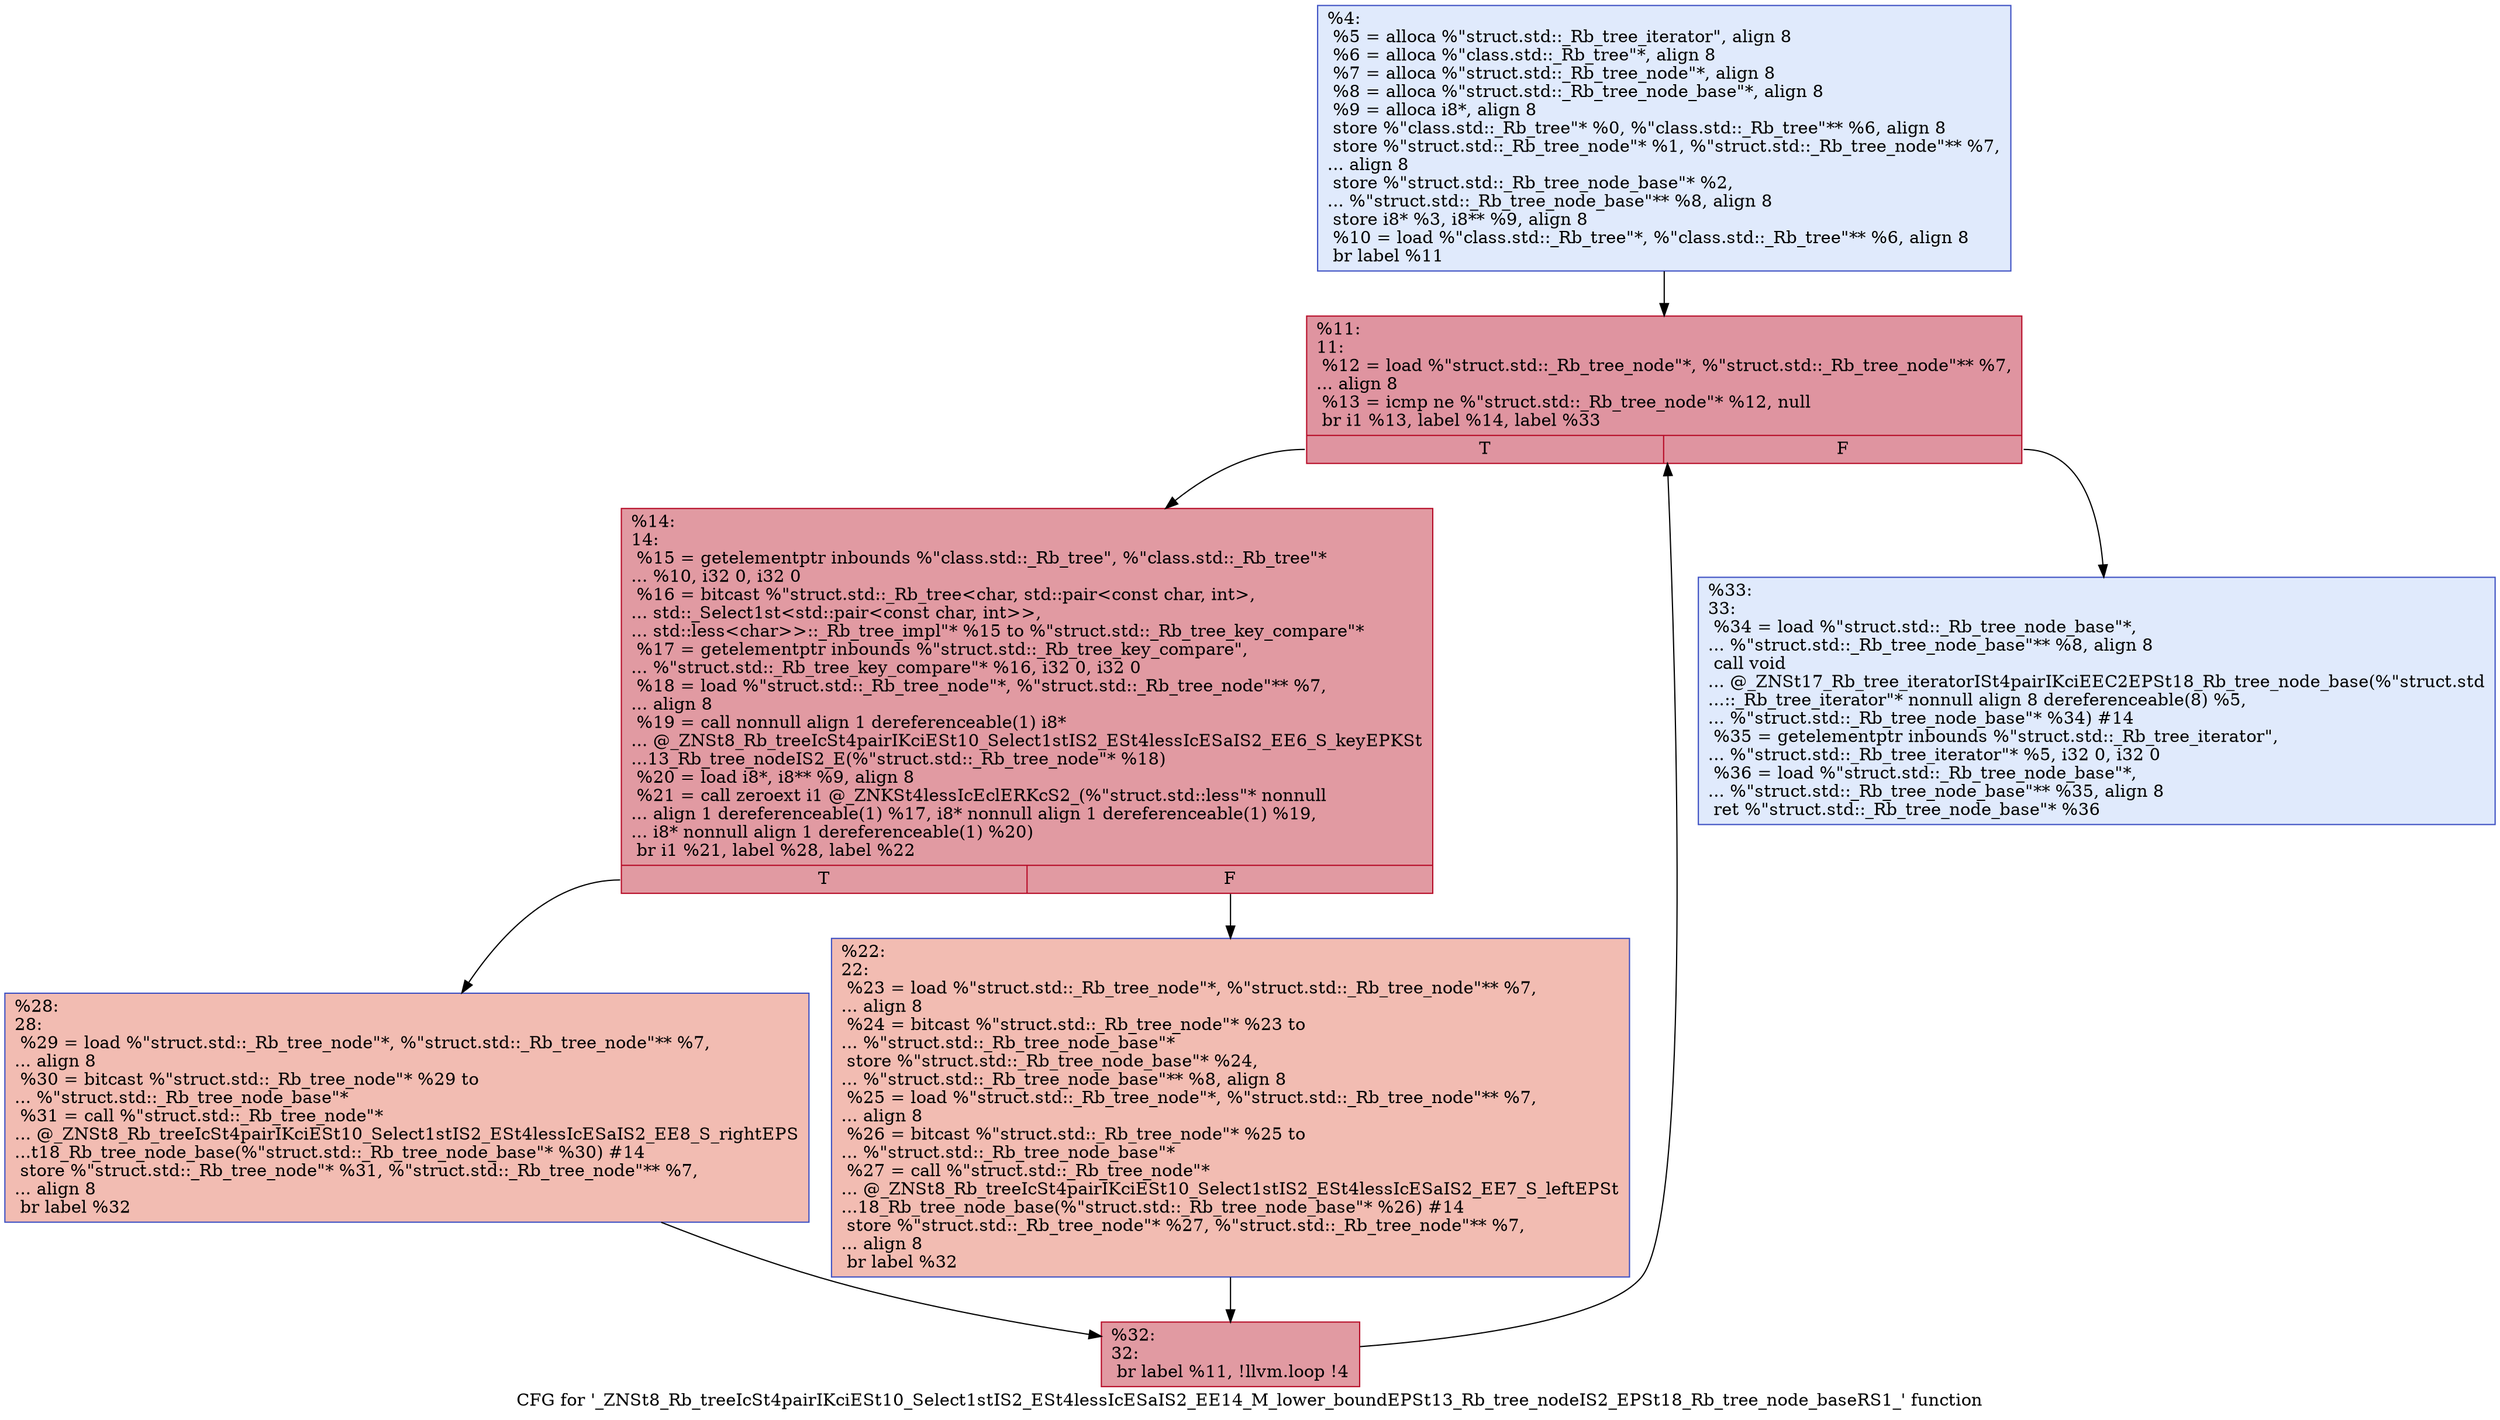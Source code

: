 digraph "CFG for '_ZNSt8_Rb_treeIcSt4pairIKciESt10_Select1stIS2_ESt4lessIcESaIS2_EE14_M_lower_boundEPSt13_Rb_tree_nodeIS2_EPSt18_Rb_tree_node_baseRS1_' function" {
	label="CFG for '_ZNSt8_Rb_treeIcSt4pairIKciESt10_Select1stIS2_ESt4lessIcESaIS2_EE14_M_lower_boundEPSt13_Rb_tree_nodeIS2_EPSt18_Rb_tree_node_baseRS1_' function";

	Node0x557bfd50f290 [shape=record,color="#3d50c3ff", style=filled, fillcolor="#b9d0f970",label="{%4:\l  %5 = alloca %\"struct.std::_Rb_tree_iterator\", align 8\l  %6 = alloca %\"class.std::_Rb_tree\"*, align 8\l  %7 = alloca %\"struct.std::_Rb_tree_node\"*, align 8\l  %8 = alloca %\"struct.std::_Rb_tree_node_base\"*, align 8\l  %9 = alloca i8*, align 8\l  store %\"class.std::_Rb_tree\"* %0, %\"class.std::_Rb_tree\"** %6, align 8\l  store %\"struct.std::_Rb_tree_node\"* %1, %\"struct.std::_Rb_tree_node\"** %7,\l... align 8\l  store %\"struct.std::_Rb_tree_node_base\"* %2,\l... %\"struct.std::_Rb_tree_node_base\"** %8, align 8\l  store i8* %3, i8** %9, align 8\l  %10 = load %\"class.std::_Rb_tree\"*, %\"class.std::_Rb_tree\"** %6, align 8\l  br label %11\l}"];
	Node0x557bfd50f290 -> Node0x557bfd50f2e0;
	Node0x557bfd50f2e0 [shape=record,color="#b70d28ff", style=filled, fillcolor="#b70d2870",label="{%11:\l11:                                               \l  %12 = load %\"struct.std::_Rb_tree_node\"*, %\"struct.std::_Rb_tree_node\"** %7,\l... align 8\l  %13 = icmp ne %\"struct.std::_Rb_tree_node\"* %12, null\l  br i1 %13, label %14, label %33\l|{<s0>T|<s1>F}}"];
	Node0x557bfd50f2e0:s0 -> Node0x557bfd50f860;
	Node0x557bfd50f2e0:s1 -> Node0x557bfd50f8b0;
	Node0x557bfd50f860 [shape=record,color="#b70d28ff", style=filled, fillcolor="#bb1b2c70",label="{%14:\l14:                                               \l  %15 = getelementptr inbounds %\"class.std::_Rb_tree\", %\"class.std::_Rb_tree\"*\l... %10, i32 0, i32 0\l  %16 = bitcast %\"struct.std::_Rb_tree\<char, std::pair\<const char, int\>,\l... std::_Select1st\<std::pair\<const char, int\>\>,\l... std::less\<char\>\>::_Rb_tree_impl\"* %15 to %\"struct.std::_Rb_tree_key_compare\"*\l  %17 = getelementptr inbounds %\"struct.std::_Rb_tree_key_compare\",\l... %\"struct.std::_Rb_tree_key_compare\"* %16, i32 0, i32 0\l  %18 = load %\"struct.std::_Rb_tree_node\"*, %\"struct.std::_Rb_tree_node\"** %7,\l... align 8\l  %19 = call nonnull align 1 dereferenceable(1) i8*\l... @_ZNSt8_Rb_treeIcSt4pairIKciESt10_Select1stIS2_ESt4lessIcESaIS2_EE6_S_keyEPKSt\l...13_Rb_tree_nodeIS2_E(%\"struct.std::_Rb_tree_node\"* %18)\l  %20 = load i8*, i8** %9, align 8\l  %21 = call zeroext i1 @_ZNKSt4lessIcEclERKcS2_(%\"struct.std::less\"* nonnull\l... align 1 dereferenceable(1) %17, i8* nonnull align 1 dereferenceable(1) %19,\l... i8* nonnull align 1 dereferenceable(1) %20)\l  br i1 %21, label %28, label %22\l|{<s0>T|<s1>F}}"];
	Node0x557bfd50f860:s0 -> Node0x557bfd50fe30;
	Node0x557bfd50f860:s1 -> Node0x557bfd50fe80;
	Node0x557bfd50fe80 [shape=record,color="#3d50c3ff", style=filled, fillcolor="#e1675170",label="{%22:\l22:                                               \l  %23 = load %\"struct.std::_Rb_tree_node\"*, %\"struct.std::_Rb_tree_node\"** %7,\l... align 8\l  %24 = bitcast %\"struct.std::_Rb_tree_node\"* %23 to\l... %\"struct.std::_Rb_tree_node_base\"*\l  store %\"struct.std::_Rb_tree_node_base\"* %24,\l... %\"struct.std::_Rb_tree_node_base\"** %8, align 8\l  %25 = load %\"struct.std::_Rb_tree_node\"*, %\"struct.std::_Rb_tree_node\"** %7,\l... align 8\l  %26 = bitcast %\"struct.std::_Rb_tree_node\"* %25 to\l... %\"struct.std::_Rb_tree_node_base\"*\l  %27 = call %\"struct.std::_Rb_tree_node\"*\l... @_ZNSt8_Rb_treeIcSt4pairIKciESt10_Select1stIS2_ESt4lessIcESaIS2_EE7_S_leftEPSt\l...18_Rb_tree_node_base(%\"struct.std::_Rb_tree_node_base\"* %26) #14\l  store %\"struct.std::_Rb_tree_node\"* %27, %\"struct.std::_Rb_tree_node\"** %7,\l... align 8\l  br label %32\l}"];
	Node0x557bfd50fe80 -> Node0x557bfd510330;
	Node0x557bfd50fe30 [shape=record,color="#3d50c3ff", style=filled, fillcolor="#e1675170",label="{%28:\l28:                                               \l  %29 = load %\"struct.std::_Rb_tree_node\"*, %\"struct.std::_Rb_tree_node\"** %7,\l... align 8\l  %30 = bitcast %\"struct.std::_Rb_tree_node\"* %29 to\l... %\"struct.std::_Rb_tree_node_base\"*\l  %31 = call %\"struct.std::_Rb_tree_node\"*\l... @_ZNSt8_Rb_treeIcSt4pairIKciESt10_Select1stIS2_ESt4lessIcESaIS2_EE8_S_rightEPS\l...t18_Rb_tree_node_base(%\"struct.std::_Rb_tree_node_base\"* %30) #14\l  store %\"struct.std::_Rb_tree_node\"* %31, %\"struct.std::_Rb_tree_node\"** %7,\l... align 8\l  br label %32\l}"];
	Node0x557bfd50fe30 -> Node0x557bfd510330;
	Node0x557bfd510330 [shape=record,color="#b70d28ff", style=filled, fillcolor="#bb1b2c70",label="{%32:\l32:                                               \l  br label %11, !llvm.loop !4\l}"];
	Node0x557bfd510330 -> Node0x557bfd50f2e0;
	Node0x557bfd50f8b0 [shape=record,color="#3d50c3ff", style=filled, fillcolor="#b9d0f970",label="{%33:\l33:                                               \l  %34 = load %\"struct.std::_Rb_tree_node_base\"*,\l... %\"struct.std::_Rb_tree_node_base\"** %8, align 8\l  call void\l... @_ZNSt17_Rb_tree_iteratorISt4pairIKciEEC2EPSt18_Rb_tree_node_base(%\"struct.std\l...::_Rb_tree_iterator\"* nonnull align 8 dereferenceable(8) %5,\l... %\"struct.std::_Rb_tree_node_base\"* %34) #14\l  %35 = getelementptr inbounds %\"struct.std::_Rb_tree_iterator\",\l... %\"struct.std::_Rb_tree_iterator\"* %5, i32 0, i32 0\l  %36 = load %\"struct.std::_Rb_tree_node_base\"*,\l... %\"struct.std::_Rb_tree_node_base\"** %35, align 8\l  ret %\"struct.std::_Rb_tree_node_base\"* %36\l}"];
}
